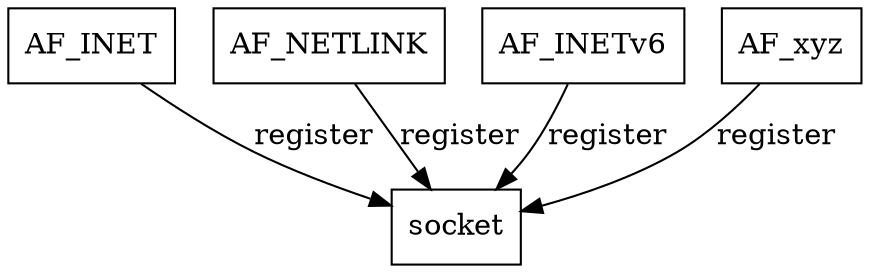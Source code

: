 digraph Registration {
  socket [shape=box];
  AF_INET [shape=box];
  AF_NETLINK [shape=box];
  AF_INETv6 [shape=box];
  AF_xyz [shape=box];
  AF_INET -> socket [label="register"];
  AF_NETLINK -> socket [label="register"];
  AF_INETv6 -> socket [label="register"];
  AF_xyz -> socket [label="register"];
}
